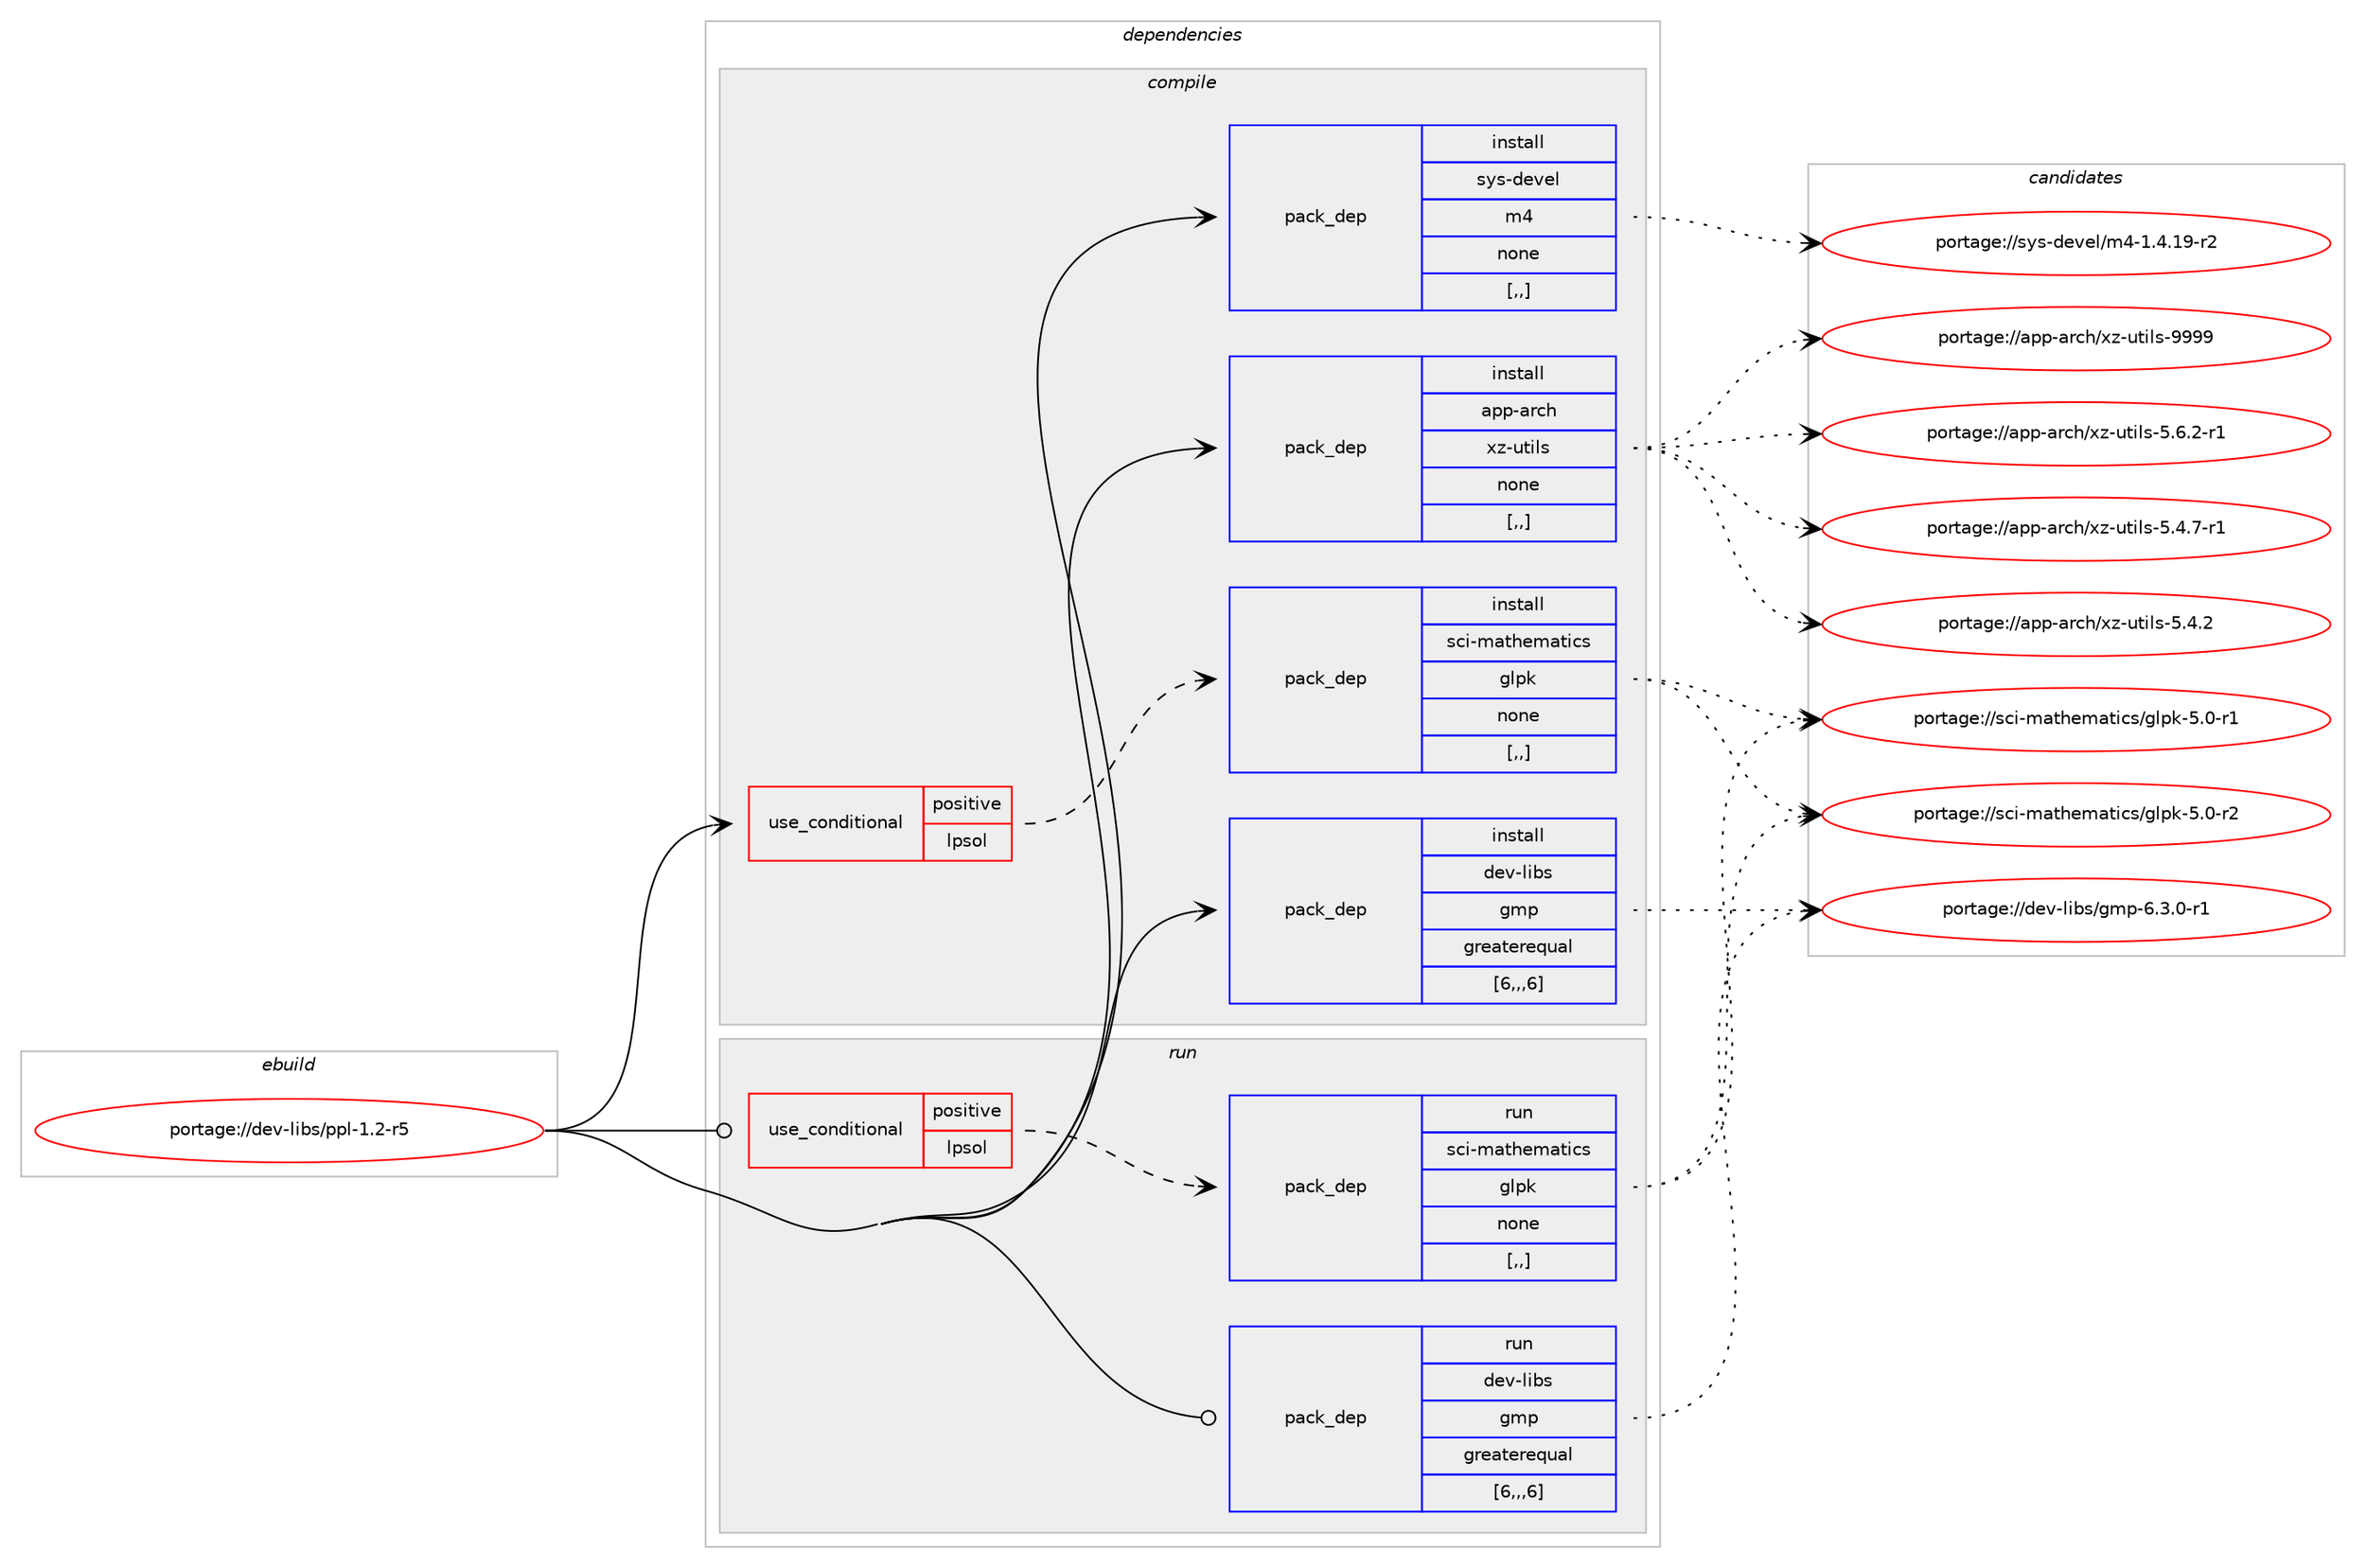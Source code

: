 digraph prolog {

# *************
# Graph options
# *************

newrank=true;
concentrate=true;
compound=true;
graph [rankdir=LR,fontname=Helvetica,fontsize=10,ranksep=1.5];#, ranksep=2.5, nodesep=0.2];
edge  [arrowhead=vee];
node  [fontname=Helvetica,fontsize=10];

# **********
# The ebuild
# **********

subgraph cluster_leftcol {
color=gray;
label=<<i>ebuild</i>>;
id [label="portage://dev-libs/ppl-1.2-r5", color=red, width=4, href="../dev-libs/ppl-1.2-r5.svg"];
}

# ****************
# The dependencies
# ****************

subgraph cluster_midcol {
color=gray;
label=<<i>dependencies</i>>;
subgraph cluster_compile {
fillcolor="#eeeeee";
style=filled;
label=<<i>compile</i>>;
subgraph cond28030 {
dependency113460 [label=<<TABLE BORDER="0" CELLBORDER="1" CELLSPACING="0" CELLPADDING="4"><TR><TD ROWSPAN="3" CELLPADDING="10">use_conditional</TD></TR><TR><TD>positive</TD></TR><TR><TD>lpsol</TD></TR></TABLE>>, shape=none, color=red];
subgraph pack84231 {
dependency113461 [label=<<TABLE BORDER="0" CELLBORDER="1" CELLSPACING="0" CELLPADDING="4" WIDTH="220"><TR><TD ROWSPAN="6" CELLPADDING="30">pack_dep</TD></TR><TR><TD WIDTH="110">install</TD></TR><TR><TD>sci-mathematics</TD></TR><TR><TD>glpk</TD></TR><TR><TD>none</TD></TR><TR><TD>[,,]</TD></TR></TABLE>>, shape=none, color=blue];
}
dependency113460:e -> dependency113461:w [weight=20,style="dashed",arrowhead="vee"];
}
id:e -> dependency113460:w [weight=20,style="solid",arrowhead="vee"];
subgraph pack84232 {
dependency113462 [label=<<TABLE BORDER="0" CELLBORDER="1" CELLSPACING="0" CELLPADDING="4" WIDTH="220"><TR><TD ROWSPAN="6" CELLPADDING="30">pack_dep</TD></TR><TR><TD WIDTH="110">install</TD></TR><TR><TD>app-arch</TD></TR><TR><TD>xz-utils</TD></TR><TR><TD>none</TD></TR><TR><TD>[,,]</TD></TR></TABLE>>, shape=none, color=blue];
}
id:e -> dependency113462:w [weight=20,style="solid",arrowhead="vee"];
subgraph pack84233 {
dependency113463 [label=<<TABLE BORDER="0" CELLBORDER="1" CELLSPACING="0" CELLPADDING="4" WIDTH="220"><TR><TD ROWSPAN="6" CELLPADDING="30">pack_dep</TD></TR><TR><TD WIDTH="110">install</TD></TR><TR><TD>dev-libs</TD></TR><TR><TD>gmp</TD></TR><TR><TD>greaterequal</TD></TR><TR><TD>[6,,,6]</TD></TR></TABLE>>, shape=none, color=blue];
}
id:e -> dependency113463:w [weight=20,style="solid",arrowhead="vee"];
subgraph pack84234 {
dependency113464 [label=<<TABLE BORDER="0" CELLBORDER="1" CELLSPACING="0" CELLPADDING="4" WIDTH="220"><TR><TD ROWSPAN="6" CELLPADDING="30">pack_dep</TD></TR><TR><TD WIDTH="110">install</TD></TR><TR><TD>sys-devel</TD></TR><TR><TD>m4</TD></TR><TR><TD>none</TD></TR><TR><TD>[,,]</TD></TR></TABLE>>, shape=none, color=blue];
}
id:e -> dependency113464:w [weight=20,style="solid",arrowhead="vee"];
}
subgraph cluster_compileandrun {
fillcolor="#eeeeee";
style=filled;
label=<<i>compile and run</i>>;
}
subgraph cluster_run {
fillcolor="#eeeeee";
style=filled;
label=<<i>run</i>>;
subgraph cond28031 {
dependency113465 [label=<<TABLE BORDER="0" CELLBORDER="1" CELLSPACING="0" CELLPADDING="4"><TR><TD ROWSPAN="3" CELLPADDING="10">use_conditional</TD></TR><TR><TD>positive</TD></TR><TR><TD>lpsol</TD></TR></TABLE>>, shape=none, color=red];
subgraph pack84235 {
dependency113466 [label=<<TABLE BORDER="0" CELLBORDER="1" CELLSPACING="0" CELLPADDING="4" WIDTH="220"><TR><TD ROWSPAN="6" CELLPADDING="30">pack_dep</TD></TR><TR><TD WIDTH="110">run</TD></TR><TR><TD>sci-mathematics</TD></TR><TR><TD>glpk</TD></TR><TR><TD>none</TD></TR><TR><TD>[,,]</TD></TR></TABLE>>, shape=none, color=blue];
}
dependency113465:e -> dependency113466:w [weight=20,style="dashed",arrowhead="vee"];
}
id:e -> dependency113465:w [weight=20,style="solid",arrowhead="odot"];
subgraph pack84236 {
dependency113467 [label=<<TABLE BORDER="0" CELLBORDER="1" CELLSPACING="0" CELLPADDING="4" WIDTH="220"><TR><TD ROWSPAN="6" CELLPADDING="30">pack_dep</TD></TR><TR><TD WIDTH="110">run</TD></TR><TR><TD>dev-libs</TD></TR><TR><TD>gmp</TD></TR><TR><TD>greaterequal</TD></TR><TR><TD>[6,,,6]</TD></TR></TABLE>>, shape=none, color=blue];
}
id:e -> dependency113467:w [weight=20,style="solid",arrowhead="odot"];
}
}

# **************
# The candidates
# **************

subgraph cluster_choices {
rank=same;
color=gray;
label=<<i>candidates</i>>;

subgraph choice84231 {
color=black;
nodesep=1;
choice115991054510997116104101109971161059911547103108112107455346484511450 [label="portage://sci-mathematics/glpk-5.0-r2", color=red, width=4,href="../sci-mathematics/glpk-5.0-r2.svg"];
choice115991054510997116104101109971161059911547103108112107455346484511449 [label="portage://sci-mathematics/glpk-5.0-r1", color=red, width=4,href="../sci-mathematics/glpk-5.0-r1.svg"];
dependency113461:e -> choice115991054510997116104101109971161059911547103108112107455346484511450:w [style=dotted,weight="100"];
dependency113461:e -> choice115991054510997116104101109971161059911547103108112107455346484511449:w [style=dotted,weight="100"];
}
subgraph choice84232 {
color=black;
nodesep=1;
choice9711211245971149910447120122451171161051081154557575757 [label="portage://app-arch/xz-utils-9999", color=red, width=4,href="../app-arch/xz-utils-9999.svg"];
choice9711211245971149910447120122451171161051081154553465446504511449 [label="portage://app-arch/xz-utils-5.6.2-r1", color=red, width=4,href="../app-arch/xz-utils-5.6.2-r1.svg"];
choice9711211245971149910447120122451171161051081154553465246554511449 [label="portage://app-arch/xz-utils-5.4.7-r1", color=red, width=4,href="../app-arch/xz-utils-5.4.7-r1.svg"];
choice971121124597114991044712012245117116105108115455346524650 [label="portage://app-arch/xz-utils-5.4.2", color=red, width=4,href="../app-arch/xz-utils-5.4.2.svg"];
dependency113462:e -> choice9711211245971149910447120122451171161051081154557575757:w [style=dotted,weight="100"];
dependency113462:e -> choice9711211245971149910447120122451171161051081154553465446504511449:w [style=dotted,weight="100"];
dependency113462:e -> choice9711211245971149910447120122451171161051081154553465246554511449:w [style=dotted,weight="100"];
dependency113462:e -> choice971121124597114991044712012245117116105108115455346524650:w [style=dotted,weight="100"];
}
subgraph choice84233 {
color=black;
nodesep=1;
choice1001011184510810598115471031091124554465146484511449 [label="portage://dev-libs/gmp-6.3.0-r1", color=red, width=4,href="../dev-libs/gmp-6.3.0-r1.svg"];
dependency113463:e -> choice1001011184510810598115471031091124554465146484511449:w [style=dotted,weight="100"];
}
subgraph choice84234 {
color=black;
nodesep=1;
choice115121115451001011181011084710952454946524649574511450 [label="portage://sys-devel/m4-1.4.19-r2", color=red, width=4,href="../sys-devel/m4-1.4.19-r2.svg"];
dependency113464:e -> choice115121115451001011181011084710952454946524649574511450:w [style=dotted,weight="100"];
}
subgraph choice84235 {
color=black;
nodesep=1;
choice115991054510997116104101109971161059911547103108112107455346484511450 [label="portage://sci-mathematics/glpk-5.0-r2", color=red, width=4,href="../sci-mathematics/glpk-5.0-r2.svg"];
choice115991054510997116104101109971161059911547103108112107455346484511449 [label="portage://sci-mathematics/glpk-5.0-r1", color=red, width=4,href="../sci-mathematics/glpk-5.0-r1.svg"];
dependency113466:e -> choice115991054510997116104101109971161059911547103108112107455346484511450:w [style=dotted,weight="100"];
dependency113466:e -> choice115991054510997116104101109971161059911547103108112107455346484511449:w [style=dotted,weight="100"];
}
subgraph choice84236 {
color=black;
nodesep=1;
choice1001011184510810598115471031091124554465146484511449 [label="portage://dev-libs/gmp-6.3.0-r1", color=red, width=4,href="../dev-libs/gmp-6.3.0-r1.svg"];
dependency113467:e -> choice1001011184510810598115471031091124554465146484511449:w [style=dotted,weight="100"];
}
}

}
